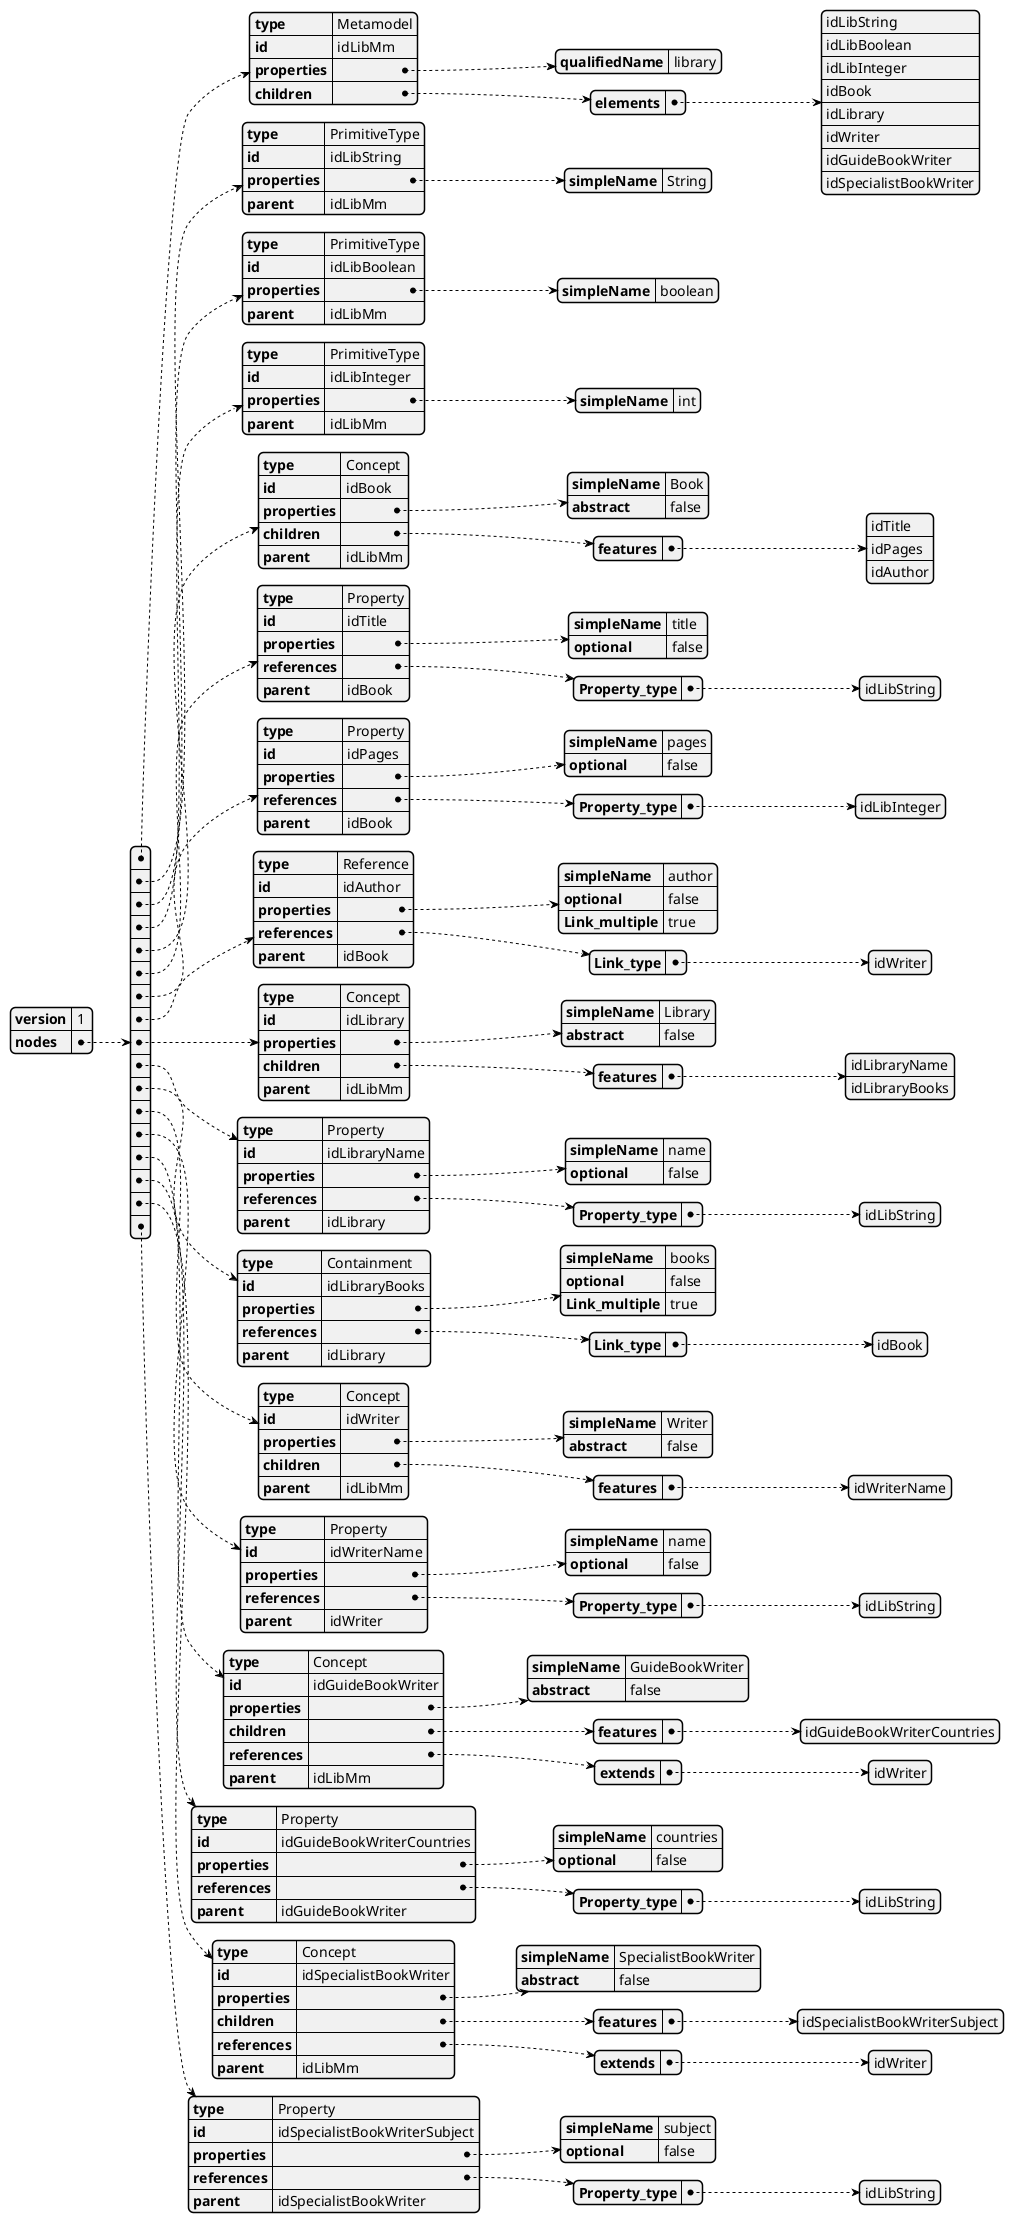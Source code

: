 @startjson
{
    "version": "1",
    "nodes": [
  {
    "type": "Metamodel",
    "id": "idLibMm",
    "properties": {
      "qualifiedName": "library"
    },
    "children": {
      "elements": [
        "idLibString",
        "idLibBoolean",
        "idLibInteger",
        "idBook",
        "idLibrary",
        "idWriter",
        "idGuideBookWriter",
        "idSpecialistBookWriter"
      ]
    }
  },
  {
    "type": "PrimitiveType",
    "id": "idLibString",
    "properties": {
      "simpleName": "String"
    },
    "parent": "idLibMm"
  },
  {
    "type": "PrimitiveType",
    "id": "idLibBoolean",
    "properties": {
      "simpleName": "boolean"
    },
    "parent": "idLibMm"
  },
  {
    "type": "PrimitiveType",
    "id": "idLibInteger",
    "properties": {
      "simpleName": "int"
    },
    "parent": "idLibMm"
  },
  {
    "type": "Concept",
    "id": "idBook",
    "properties": {
      "simpleName": "Book",
      "abstract": "false"
    },
    "children": {
      "features": [
        "idTitle",
        "idPages",
        "idAuthor"
      ]
    },
    "parent": "idLibMm"
  },
  {
    "type": "Property",
    "id": "idTitle",
    "properties": {
      "simpleName": "title",
      "optional": "false"
    },
    "references": {
      "Property_type": [
        "idLibString"
      ]
    },
    "parent": "idBook"
  },
  {
    "type": "Property",
    "id": "idPages",
    "properties": {
      "simpleName": "pages",
      "optional": "false"
    },
    "references": {
      "Property_type": [
        "idLibInteger"
      ]
    },
    "parent": "idBook"
  },
  {
    "type": "Reference",
    "id": "idAuthor",
    "properties": {
      "simpleName": "author",
      "optional": "false",
      "Link_multiple": "true"
    },
    "references": {
      "Link_type": [
        "idWriter"
      ]
    },
    "parent": "idBook"
  },
  {
    "type": "Concept",
    "id": "idLibrary",
    "properties": {
      "simpleName": "Library",
      "abstract": "false"
    },
    "children": {
      "features": [
        "idLibraryName",
        "idLibraryBooks"
      ]
    },
    "parent": "idLibMm"
  },
  {
    "type": "Property",
    "id": "idLibraryName",
    "properties": {
      "simpleName": "name",
      "optional": "false"
    },
    "references": {
      "Property_type": [
        "idLibString"
      ]
    },
    "parent": "idLibrary"
  },
  {
    "type": "Containment",
    "id": "idLibraryBooks",
    "properties": {
      "simpleName": "books",
      "optional": "false",
      "Link_multiple": "true"
    },
    "references": {
      "Link_type": [
        "idBook"
      ]
    },
    "parent": "idLibrary"
  },
  {
    "type": "Concept",
    "id": "idWriter",
    "properties": {
      "simpleName": "Writer",
      "abstract": "false"
    },
    "children": {
      "features": [
        "idWriterName"
      ]
    },
    "parent": "idLibMm"
  },
  {
    "type": "Property",
    "id": "idWriterName",
    "properties": {
      "simpleName": "name",
      "optional": "false"
    },
    "references": {
      "Property_type": [
        "idLibString"
      ]
    },
    "parent": "idWriter"
  },
  {
    "type": "Concept",
    "id": "idGuideBookWriter",
    "properties": {
      "simpleName": "GuideBookWriter",
      "abstract": "false"
    },
    "children": {
      "features": [
        "idGuideBookWriterCountries"
      ]
    },
    "references": {
      "extends": [
        "idWriter"
      ]
    },
    "parent": "idLibMm"
  },
  {
    "type": "Property",
    "id": "idGuideBookWriterCountries",
    "properties": {
      "simpleName": "countries",
      "optional": "false"
    },
    "references": {
      "Property_type": [
        "idLibString"
      ]
    },
    "parent": "idGuideBookWriter"
  },
  {
    "type": "Concept",
    "id": "idSpecialistBookWriter",
    "properties": {
      "simpleName": "SpecialistBookWriter",
      "abstract": "false"
    },
    "children": {
      "features": [
        "idSpecialistBookWriterSubject"
      ]
    },
    "references": {
      "extends": [
        "idWriter"
      ]
    },
    "parent": "idLibMm"
  },
  {
    "type": "Property",
    "id": "idSpecialistBookWriterSubject",
    "properties": {
      "simpleName": "subject",
      "optional": "false"
    },
    "references": {
      "Property_type": [
        "idLibString"
      ]
    },
    "parent": "idSpecialistBookWriter"
  }
]
}
@endjson
